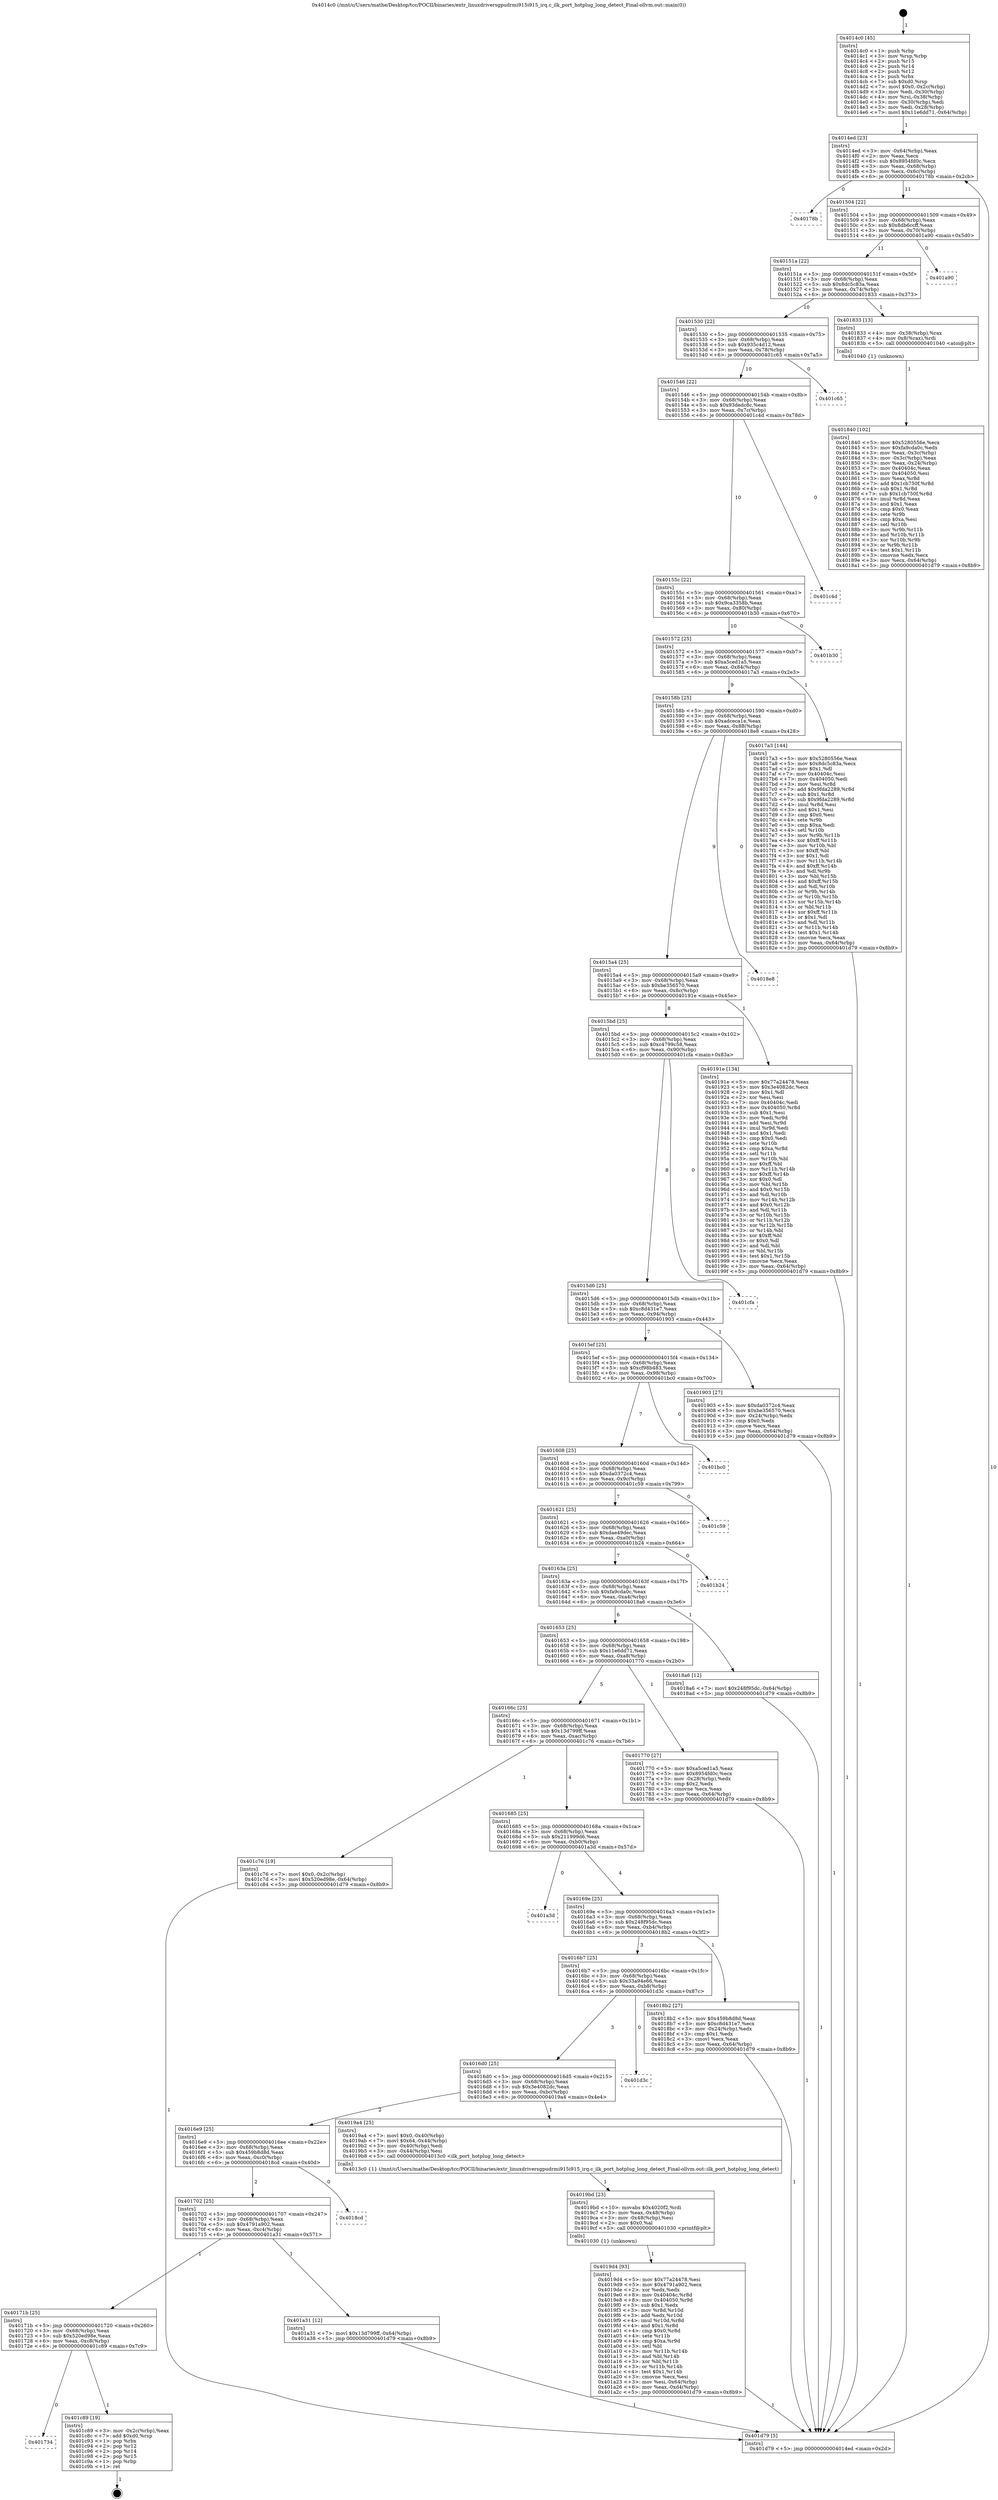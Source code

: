 digraph "0x4014c0" {
  label = "0x4014c0 (/mnt/c/Users/mathe/Desktop/tcc/POCII/binaries/extr_linuxdriversgpudrmi915i915_irq.c_ilk_port_hotplug_long_detect_Final-ollvm.out::main(0))"
  labelloc = "t"
  node[shape=record]

  Entry [label="",width=0.3,height=0.3,shape=circle,fillcolor=black,style=filled]
  "0x4014ed" [label="{
     0x4014ed [23]\l
     | [instrs]\l
     &nbsp;&nbsp;0x4014ed \<+3\>: mov -0x64(%rbp),%eax\l
     &nbsp;&nbsp;0x4014f0 \<+2\>: mov %eax,%ecx\l
     &nbsp;&nbsp;0x4014f2 \<+6\>: sub $0x8954fd0c,%ecx\l
     &nbsp;&nbsp;0x4014f8 \<+3\>: mov %eax,-0x68(%rbp)\l
     &nbsp;&nbsp;0x4014fb \<+3\>: mov %ecx,-0x6c(%rbp)\l
     &nbsp;&nbsp;0x4014fe \<+6\>: je 000000000040178b \<main+0x2cb\>\l
  }"]
  "0x40178b" [label="{
     0x40178b\l
  }", style=dashed]
  "0x401504" [label="{
     0x401504 [22]\l
     | [instrs]\l
     &nbsp;&nbsp;0x401504 \<+5\>: jmp 0000000000401509 \<main+0x49\>\l
     &nbsp;&nbsp;0x401509 \<+3\>: mov -0x68(%rbp),%eax\l
     &nbsp;&nbsp;0x40150c \<+5\>: sub $0x8db6ccff,%eax\l
     &nbsp;&nbsp;0x401511 \<+3\>: mov %eax,-0x70(%rbp)\l
     &nbsp;&nbsp;0x401514 \<+6\>: je 0000000000401a90 \<main+0x5d0\>\l
  }"]
  Exit [label="",width=0.3,height=0.3,shape=circle,fillcolor=black,style=filled,peripheries=2]
  "0x401a90" [label="{
     0x401a90\l
  }", style=dashed]
  "0x40151a" [label="{
     0x40151a [22]\l
     | [instrs]\l
     &nbsp;&nbsp;0x40151a \<+5\>: jmp 000000000040151f \<main+0x5f\>\l
     &nbsp;&nbsp;0x40151f \<+3\>: mov -0x68(%rbp),%eax\l
     &nbsp;&nbsp;0x401522 \<+5\>: sub $0x8dc5c83a,%eax\l
     &nbsp;&nbsp;0x401527 \<+3\>: mov %eax,-0x74(%rbp)\l
     &nbsp;&nbsp;0x40152a \<+6\>: je 0000000000401833 \<main+0x373\>\l
  }"]
  "0x401734" [label="{
     0x401734\l
  }", style=dashed]
  "0x401833" [label="{
     0x401833 [13]\l
     | [instrs]\l
     &nbsp;&nbsp;0x401833 \<+4\>: mov -0x38(%rbp),%rax\l
     &nbsp;&nbsp;0x401837 \<+4\>: mov 0x8(%rax),%rdi\l
     &nbsp;&nbsp;0x40183b \<+5\>: call 0000000000401040 \<atoi@plt\>\l
     | [calls]\l
     &nbsp;&nbsp;0x401040 \{1\} (unknown)\l
  }"]
  "0x401530" [label="{
     0x401530 [22]\l
     | [instrs]\l
     &nbsp;&nbsp;0x401530 \<+5\>: jmp 0000000000401535 \<main+0x75\>\l
     &nbsp;&nbsp;0x401535 \<+3\>: mov -0x68(%rbp),%eax\l
     &nbsp;&nbsp;0x401538 \<+5\>: sub $0x935c4d12,%eax\l
     &nbsp;&nbsp;0x40153d \<+3\>: mov %eax,-0x78(%rbp)\l
     &nbsp;&nbsp;0x401540 \<+6\>: je 0000000000401c65 \<main+0x7a5\>\l
  }"]
  "0x401c89" [label="{
     0x401c89 [19]\l
     | [instrs]\l
     &nbsp;&nbsp;0x401c89 \<+3\>: mov -0x2c(%rbp),%eax\l
     &nbsp;&nbsp;0x401c8c \<+7\>: add $0xd0,%rsp\l
     &nbsp;&nbsp;0x401c93 \<+1\>: pop %rbx\l
     &nbsp;&nbsp;0x401c94 \<+2\>: pop %r12\l
     &nbsp;&nbsp;0x401c96 \<+2\>: pop %r14\l
     &nbsp;&nbsp;0x401c98 \<+2\>: pop %r15\l
     &nbsp;&nbsp;0x401c9a \<+1\>: pop %rbp\l
     &nbsp;&nbsp;0x401c9b \<+1\>: ret\l
  }"]
  "0x401c65" [label="{
     0x401c65\l
  }", style=dashed]
  "0x401546" [label="{
     0x401546 [22]\l
     | [instrs]\l
     &nbsp;&nbsp;0x401546 \<+5\>: jmp 000000000040154b \<main+0x8b\>\l
     &nbsp;&nbsp;0x40154b \<+3\>: mov -0x68(%rbp),%eax\l
     &nbsp;&nbsp;0x40154e \<+5\>: sub $0x93dedc8c,%eax\l
     &nbsp;&nbsp;0x401553 \<+3\>: mov %eax,-0x7c(%rbp)\l
     &nbsp;&nbsp;0x401556 \<+6\>: je 0000000000401c4d \<main+0x78d\>\l
  }"]
  "0x40171b" [label="{
     0x40171b [25]\l
     | [instrs]\l
     &nbsp;&nbsp;0x40171b \<+5\>: jmp 0000000000401720 \<main+0x260\>\l
     &nbsp;&nbsp;0x401720 \<+3\>: mov -0x68(%rbp),%eax\l
     &nbsp;&nbsp;0x401723 \<+5\>: sub $0x520ed98e,%eax\l
     &nbsp;&nbsp;0x401728 \<+6\>: mov %eax,-0xc8(%rbp)\l
     &nbsp;&nbsp;0x40172e \<+6\>: je 0000000000401c89 \<main+0x7c9\>\l
  }"]
  "0x401c4d" [label="{
     0x401c4d\l
  }", style=dashed]
  "0x40155c" [label="{
     0x40155c [22]\l
     | [instrs]\l
     &nbsp;&nbsp;0x40155c \<+5\>: jmp 0000000000401561 \<main+0xa1\>\l
     &nbsp;&nbsp;0x401561 \<+3\>: mov -0x68(%rbp),%eax\l
     &nbsp;&nbsp;0x401564 \<+5\>: sub $0x9ca3358b,%eax\l
     &nbsp;&nbsp;0x401569 \<+3\>: mov %eax,-0x80(%rbp)\l
     &nbsp;&nbsp;0x40156c \<+6\>: je 0000000000401b30 \<main+0x670\>\l
  }"]
  "0x401a31" [label="{
     0x401a31 [12]\l
     | [instrs]\l
     &nbsp;&nbsp;0x401a31 \<+7\>: movl $0x13d799ff,-0x64(%rbp)\l
     &nbsp;&nbsp;0x401a38 \<+5\>: jmp 0000000000401d79 \<main+0x8b9\>\l
  }"]
  "0x401b30" [label="{
     0x401b30\l
  }", style=dashed]
  "0x401572" [label="{
     0x401572 [25]\l
     | [instrs]\l
     &nbsp;&nbsp;0x401572 \<+5\>: jmp 0000000000401577 \<main+0xb7\>\l
     &nbsp;&nbsp;0x401577 \<+3\>: mov -0x68(%rbp),%eax\l
     &nbsp;&nbsp;0x40157a \<+5\>: sub $0xa5ced1a5,%eax\l
     &nbsp;&nbsp;0x40157f \<+6\>: mov %eax,-0x84(%rbp)\l
     &nbsp;&nbsp;0x401585 \<+6\>: je 00000000004017a3 \<main+0x2e3\>\l
  }"]
  "0x401702" [label="{
     0x401702 [25]\l
     | [instrs]\l
     &nbsp;&nbsp;0x401702 \<+5\>: jmp 0000000000401707 \<main+0x247\>\l
     &nbsp;&nbsp;0x401707 \<+3\>: mov -0x68(%rbp),%eax\l
     &nbsp;&nbsp;0x40170a \<+5\>: sub $0x4791a902,%eax\l
     &nbsp;&nbsp;0x40170f \<+6\>: mov %eax,-0xc4(%rbp)\l
     &nbsp;&nbsp;0x401715 \<+6\>: je 0000000000401a31 \<main+0x571\>\l
  }"]
  "0x4017a3" [label="{
     0x4017a3 [144]\l
     | [instrs]\l
     &nbsp;&nbsp;0x4017a3 \<+5\>: mov $0x5280556e,%eax\l
     &nbsp;&nbsp;0x4017a8 \<+5\>: mov $0x8dc5c83a,%ecx\l
     &nbsp;&nbsp;0x4017ad \<+2\>: mov $0x1,%dl\l
     &nbsp;&nbsp;0x4017af \<+7\>: mov 0x40404c,%esi\l
     &nbsp;&nbsp;0x4017b6 \<+7\>: mov 0x404050,%edi\l
     &nbsp;&nbsp;0x4017bd \<+3\>: mov %esi,%r8d\l
     &nbsp;&nbsp;0x4017c0 \<+7\>: add $0x9fda2289,%r8d\l
     &nbsp;&nbsp;0x4017c7 \<+4\>: sub $0x1,%r8d\l
     &nbsp;&nbsp;0x4017cb \<+7\>: sub $0x9fda2289,%r8d\l
     &nbsp;&nbsp;0x4017d2 \<+4\>: imul %r8d,%esi\l
     &nbsp;&nbsp;0x4017d6 \<+3\>: and $0x1,%esi\l
     &nbsp;&nbsp;0x4017d9 \<+3\>: cmp $0x0,%esi\l
     &nbsp;&nbsp;0x4017dc \<+4\>: sete %r9b\l
     &nbsp;&nbsp;0x4017e0 \<+3\>: cmp $0xa,%edi\l
     &nbsp;&nbsp;0x4017e3 \<+4\>: setl %r10b\l
     &nbsp;&nbsp;0x4017e7 \<+3\>: mov %r9b,%r11b\l
     &nbsp;&nbsp;0x4017ea \<+4\>: xor $0xff,%r11b\l
     &nbsp;&nbsp;0x4017ee \<+3\>: mov %r10b,%bl\l
     &nbsp;&nbsp;0x4017f1 \<+3\>: xor $0xff,%bl\l
     &nbsp;&nbsp;0x4017f4 \<+3\>: xor $0x1,%dl\l
     &nbsp;&nbsp;0x4017f7 \<+3\>: mov %r11b,%r14b\l
     &nbsp;&nbsp;0x4017fa \<+4\>: and $0xff,%r14b\l
     &nbsp;&nbsp;0x4017fe \<+3\>: and %dl,%r9b\l
     &nbsp;&nbsp;0x401801 \<+3\>: mov %bl,%r15b\l
     &nbsp;&nbsp;0x401804 \<+4\>: and $0xff,%r15b\l
     &nbsp;&nbsp;0x401808 \<+3\>: and %dl,%r10b\l
     &nbsp;&nbsp;0x40180b \<+3\>: or %r9b,%r14b\l
     &nbsp;&nbsp;0x40180e \<+3\>: or %r10b,%r15b\l
     &nbsp;&nbsp;0x401811 \<+3\>: xor %r15b,%r14b\l
     &nbsp;&nbsp;0x401814 \<+3\>: or %bl,%r11b\l
     &nbsp;&nbsp;0x401817 \<+4\>: xor $0xff,%r11b\l
     &nbsp;&nbsp;0x40181b \<+3\>: or $0x1,%dl\l
     &nbsp;&nbsp;0x40181e \<+3\>: and %dl,%r11b\l
     &nbsp;&nbsp;0x401821 \<+3\>: or %r11b,%r14b\l
     &nbsp;&nbsp;0x401824 \<+4\>: test $0x1,%r14b\l
     &nbsp;&nbsp;0x401828 \<+3\>: cmovne %ecx,%eax\l
     &nbsp;&nbsp;0x40182b \<+3\>: mov %eax,-0x64(%rbp)\l
     &nbsp;&nbsp;0x40182e \<+5\>: jmp 0000000000401d79 \<main+0x8b9\>\l
  }"]
  "0x40158b" [label="{
     0x40158b [25]\l
     | [instrs]\l
     &nbsp;&nbsp;0x40158b \<+5\>: jmp 0000000000401590 \<main+0xd0\>\l
     &nbsp;&nbsp;0x401590 \<+3\>: mov -0x68(%rbp),%eax\l
     &nbsp;&nbsp;0x401593 \<+5\>: sub $0xadceca1e,%eax\l
     &nbsp;&nbsp;0x401598 \<+6\>: mov %eax,-0x88(%rbp)\l
     &nbsp;&nbsp;0x40159e \<+6\>: je 00000000004018e8 \<main+0x428\>\l
  }"]
  "0x4018cd" [label="{
     0x4018cd\l
  }", style=dashed]
  "0x4018e8" [label="{
     0x4018e8\l
  }", style=dashed]
  "0x4015a4" [label="{
     0x4015a4 [25]\l
     | [instrs]\l
     &nbsp;&nbsp;0x4015a4 \<+5\>: jmp 00000000004015a9 \<main+0xe9\>\l
     &nbsp;&nbsp;0x4015a9 \<+3\>: mov -0x68(%rbp),%eax\l
     &nbsp;&nbsp;0x4015ac \<+5\>: sub $0xbe356570,%eax\l
     &nbsp;&nbsp;0x4015b1 \<+6\>: mov %eax,-0x8c(%rbp)\l
     &nbsp;&nbsp;0x4015b7 \<+6\>: je 000000000040191e \<main+0x45e\>\l
  }"]
  "0x4019d4" [label="{
     0x4019d4 [93]\l
     | [instrs]\l
     &nbsp;&nbsp;0x4019d4 \<+5\>: mov $0x77a24478,%esi\l
     &nbsp;&nbsp;0x4019d9 \<+5\>: mov $0x4791a902,%ecx\l
     &nbsp;&nbsp;0x4019de \<+2\>: xor %edx,%edx\l
     &nbsp;&nbsp;0x4019e0 \<+8\>: mov 0x40404c,%r8d\l
     &nbsp;&nbsp;0x4019e8 \<+8\>: mov 0x404050,%r9d\l
     &nbsp;&nbsp;0x4019f0 \<+3\>: sub $0x1,%edx\l
     &nbsp;&nbsp;0x4019f3 \<+3\>: mov %r8d,%r10d\l
     &nbsp;&nbsp;0x4019f6 \<+3\>: add %edx,%r10d\l
     &nbsp;&nbsp;0x4019f9 \<+4\>: imul %r10d,%r8d\l
     &nbsp;&nbsp;0x4019fd \<+4\>: and $0x1,%r8d\l
     &nbsp;&nbsp;0x401a01 \<+4\>: cmp $0x0,%r8d\l
     &nbsp;&nbsp;0x401a05 \<+4\>: sete %r11b\l
     &nbsp;&nbsp;0x401a09 \<+4\>: cmp $0xa,%r9d\l
     &nbsp;&nbsp;0x401a0d \<+3\>: setl %bl\l
     &nbsp;&nbsp;0x401a10 \<+3\>: mov %r11b,%r14b\l
     &nbsp;&nbsp;0x401a13 \<+3\>: and %bl,%r14b\l
     &nbsp;&nbsp;0x401a16 \<+3\>: xor %bl,%r11b\l
     &nbsp;&nbsp;0x401a19 \<+3\>: or %r11b,%r14b\l
     &nbsp;&nbsp;0x401a1c \<+4\>: test $0x1,%r14b\l
     &nbsp;&nbsp;0x401a20 \<+3\>: cmovne %ecx,%esi\l
     &nbsp;&nbsp;0x401a23 \<+3\>: mov %esi,-0x64(%rbp)\l
     &nbsp;&nbsp;0x401a26 \<+6\>: mov %eax,-0xd4(%rbp)\l
     &nbsp;&nbsp;0x401a2c \<+5\>: jmp 0000000000401d79 \<main+0x8b9\>\l
  }"]
  "0x40191e" [label="{
     0x40191e [134]\l
     | [instrs]\l
     &nbsp;&nbsp;0x40191e \<+5\>: mov $0x77a24478,%eax\l
     &nbsp;&nbsp;0x401923 \<+5\>: mov $0x3e4082dc,%ecx\l
     &nbsp;&nbsp;0x401928 \<+2\>: mov $0x1,%dl\l
     &nbsp;&nbsp;0x40192a \<+2\>: xor %esi,%esi\l
     &nbsp;&nbsp;0x40192c \<+7\>: mov 0x40404c,%edi\l
     &nbsp;&nbsp;0x401933 \<+8\>: mov 0x404050,%r8d\l
     &nbsp;&nbsp;0x40193b \<+3\>: sub $0x1,%esi\l
     &nbsp;&nbsp;0x40193e \<+3\>: mov %edi,%r9d\l
     &nbsp;&nbsp;0x401941 \<+3\>: add %esi,%r9d\l
     &nbsp;&nbsp;0x401944 \<+4\>: imul %r9d,%edi\l
     &nbsp;&nbsp;0x401948 \<+3\>: and $0x1,%edi\l
     &nbsp;&nbsp;0x40194b \<+3\>: cmp $0x0,%edi\l
     &nbsp;&nbsp;0x40194e \<+4\>: sete %r10b\l
     &nbsp;&nbsp;0x401952 \<+4\>: cmp $0xa,%r8d\l
     &nbsp;&nbsp;0x401956 \<+4\>: setl %r11b\l
     &nbsp;&nbsp;0x40195a \<+3\>: mov %r10b,%bl\l
     &nbsp;&nbsp;0x40195d \<+3\>: xor $0xff,%bl\l
     &nbsp;&nbsp;0x401960 \<+3\>: mov %r11b,%r14b\l
     &nbsp;&nbsp;0x401963 \<+4\>: xor $0xff,%r14b\l
     &nbsp;&nbsp;0x401967 \<+3\>: xor $0x0,%dl\l
     &nbsp;&nbsp;0x40196a \<+3\>: mov %bl,%r15b\l
     &nbsp;&nbsp;0x40196d \<+4\>: and $0x0,%r15b\l
     &nbsp;&nbsp;0x401971 \<+3\>: and %dl,%r10b\l
     &nbsp;&nbsp;0x401974 \<+3\>: mov %r14b,%r12b\l
     &nbsp;&nbsp;0x401977 \<+4\>: and $0x0,%r12b\l
     &nbsp;&nbsp;0x40197b \<+3\>: and %dl,%r11b\l
     &nbsp;&nbsp;0x40197e \<+3\>: or %r10b,%r15b\l
     &nbsp;&nbsp;0x401981 \<+3\>: or %r11b,%r12b\l
     &nbsp;&nbsp;0x401984 \<+3\>: xor %r12b,%r15b\l
     &nbsp;&nbsp;0x401987 \<+3\>: or %r14b,%bl\l
     &nbsp;&nbsp;0x40198a \<+3\>: xor $0xff,%bl\l
     &nbsp;&nbsp;0x40198d \<+3\>: or $0x0,%dl\l
     &nbsp;&nbsp;0x401990 \<+2\>: and %dl,%bl\l
     &nbsp;&nbsp;0x401992 \<+3\>: or %bl,%r15b\l
     &nbsp;&nbsp;0x401995 \<+4\>: test $0x1,%r15b\l
     &nbsp;&nbsp;0x401999 \<+3\>: cmovne %ecx,%eax\l
     &nbsp;&nbsp;0x40199c \<+3\>: mov %eax,-0x64(%rbp)\l
     &nbsp;&nbsp;0x40199f \<+5\>: jmp 0000000000401d79 \<main+0x8b9\>\l
  }"]
  "0x4015bd" [label="{
     0x4015bd [25]\l
     | [instrs]\l
     &nbsp;&nbsp;0x4015bd \<+5\>: jmp 00000000004015c2 \<main+0x102\>\l
     &nbsp;&nbsp;0x4015c2 \<+3\>: mov -0x68(%rbp),%eax\l
     &nbsp;&nbsp;0x4015c5 \<+5\>: sub $0xc4799c58,%eax\l
     &nbsp;&nbsp;0x4015ca \<+6\>: mov %eax,-0x90(%rbp)\l
     &nbsp;&nbsp;0x4015d0 \<+6\>: je 0000000000401cfa \<main+0x83a\>\l
  }"]
  "0x4019bd" [label="{
     0x4019bd [23]\l
     | [instrs]\l
     &nbsp;&nbsp;0x4019bd \<+10\>: movabs $0x4020f2,%rdi\l
     &nbsp;&nbsp;0x4019c7 \<+3\>: mov %eax,-0x48(%rbp)\l
     &nbsp;&nbsp;0x4019ca \<+3\>: mov -0x48(%rbp),%esi\l
     &nbsp;&nbsp;0x4019cd \<+2\>: mov $0x0,%al\l
     &nbsp;&nbsp;0x4019cf \<+5\>: call 0000000000401030 \<printf@plt\>\l
     | [calls]\l
     &nbsp;&nbsp;0x401030 \{1\} (unknown)\l
  }"]
  "0x401cfa" [label="{
     0x401cfa\l
  }", style=dashed]
  "0x4015d6" [label="{
     0x4015d6 [25]\l
     | [instrs]\l
     &nbsp;&nbsp;0x4015d6 \<+5\>: jmp 00000000004015db \<main+0x11b\>\l
     &nbsp;&nbsp;0x4015db \<+3\>: mov -0x68(%rbp),%eax\l
     &nbsp;&nbsp;0x4015de \<+5\>: sub $0xc8d431e7,%eax\l
     &nbsp;&nbsp;0x4015e3 \<+6\>: mov %eax,-0x94(%rbp)\l
     &nbsp;&nbsp;0x4015e9 \<+6\>: je 0000000000401903 \<main+0x443\>\l
  }"]
  "0x4016e9" [label="{
     0x4016e9 [25]\l
     | [instrs]\l
     &nbsp;&nbsp;0x4016e9 \<+5\>: jmp 00000000004016ee \<main+0x22e\>\l
     &nbsp;&nbsp;0x4016ee \<+3\>: mov -0x68(%rbp),%eax\l
     &nbsp;&nbsp;0x4016f1 \<+5\>: sub $0x459b8d8d,%eax\l
     &nbsp;&nbsp;0x4016f6 \<+6\>: mov %eax,-0xc0(%rbp)\l
     &nbsp;&nbsp;0x4016fc \<+6\>: je 00000000004018cd \<main+0x40d\>\l
  }"]
  "0x401903" [label="{
     0x401903 [27]\l
     | [instrs]\l
     &nbsp;&nbsp;0x401903 \<+5\>: mov $0xda0372c4,%eax\l
     &nbsp;&nbsp;0x401908 \<+5\>: mov $0xbe356570,%ecx\l
     &nbsp;&nbsp;0x40190d \<+3\>: mov -0x24(%rbp),%edx\l
     &nbsp;&nbsp;0x401910 \<+3\>: cmp $0x0,%edx\l
     &nbsp;&nbsp;0x401913 \<+3\>: cmove %ecx,%eax\l
     &nbsp;&nbsp;0x401916 \<+3\>: mov %eax,-0x64(%rbp)\l
     &nbsp;&nbsp;0x401919 \<+5\>: jmp 0000000000401d79 \<main+0x8b9\>\l
  }"]
  "0x4015ef" [label="{
     0x4015ef [25]\l
     | [instrs]\l
     &nbsp;&nbsp;0x4015ef \<+5\>: jmp 00000000004015f4 \<main+0x134\>\l
     &nbsp;&nbsp;0x4015f4 \<+3\>: mov -0x68(%rbp),%eax\l
     &nbsp;&nbsp;0x4015f7 \<+5\>: sub $0xcf98b483,%eax\l
     &nbsp;&nbsp;0x4015fc \<+6\>: mov %eax,-0x98(%rbp)\l
     &nbsp;&nbsp;0x401602 \<+6\>: je 0000000000401bc0 \<main+0x700\>\l
  }"]
  "0x4019a4" [label="{
     0x4019a4 [25]\l
     | [instrs]\l
     &nbsp;&nbsp;0x4019a4 \<+7\>: movl $0x0,-0x40(%rbp)\l
     &nbsp;&nbsp;0x4019ab \<+7\>: movl $0x64,-0x44(%rbp)\l
     &nbsp;&nbsp;0x4019b2 \<+3\>: mov -0x40(%rbp),%edi\l
     &nbsp;&nbsp;0x4019b5 \<+3\>: mov -0x44(%rbp),%esi\l
     &nbsp;&nbsp;0x4019b8 \<+5\>: call 00000000004013c0 \<ilk_port_hotplug_long_detect\>\l
     | [calls]\l
     &nbsp;&nbsp;0x4013c0 \{1\} (/mnt/c/Users/mathe/Desktop/tcc/POCII/binaries/extr_linuxdriversgpudrmi915i915_irq.c_ilk_port_hotplug_long_detect_Final-ollvm.out::ilk_port_hotplug_long_detect)\l
  }"]
  "0x401bc0" [label="{
     0x401bc0\l
  }", style=dashed]
  "0x401608" [label="{
     0x401608 [25]\l
     | [instrs]\l
     &nbsp;&nbsp;0x401608 \<+5\>: jmp 000000000040160d \<main+0x14d\>\l
     &nbsp;&nbsp;0x40160d \<+3\>: mov -0x68(%rbp),%eax\l
     &nbsp;&nbsp;0x401610 \<+5\>: sub $0xda0372c4,%eax\l
     &nbsp;&nbsp;0x401615 \<+6\>: mov %eax,-0x9c(%rbp)\l
     &nbsp;&nbsp;0x40161b \<+6\>: je 0000000000401c59 \<main+0x799\>\l
  }"]
  "0x4016d0" [label="{
     0x4016d0 [25]\l
     | [instrs]\l
     &nbsp;&nbsp;0x4016d0 \<+5\>: jmp 00000000004016d5 \<main+0x215\>\l
     &nbsp;&nbsp;0x4016d5 \<+3\>: mov -0x68(%rbp),%eax\l
     &nbsp;&nbsp;0x4016d8 \<+5\>: sub $0x3e4082dc,%eax\l
     &nbsp;&nbsp;0x4016dd \<+6\>: mov %eax,-0xbc(%rbp)\l
     &nbsp;&nbsp;0x4016e3 \<+6\>: je 00000000004019a4 \<main+0x4e4\>\l
  }"]
  "0x401c59" [label="{
     0x401c59\l
  }", style=dashed]
  "0x401621" [label="{
     0x401621 [25]\l
     | [instrs]\l
     &nbsp;&nbsp;0x401621 \<+5\>: jmp 0000000000401626 \<main+0x166\>\l
     &nbsp;&nbsp;0x401626 \<+3\>: mov -0x68(%rbp),%eax\l
     &nbsp;&nbsp;0x401629 \<+5\>: sub $0xdae49dec,%eax\l
     &nbsp;&nbsp;0x40162e \<+6\>: mov %eax,-0xa0(%rbp)\l
     &nbsp;&nbsp;0x401634 \<+6\>: je 0000000000401b24 \<main+0x664\>\l
  }"]
  "0x401d3c" [label="{
     0x401d3c\l
  }", style=dashed]
  "0x401b24" [label="{
     0x401b24\l
  }", style=dashed]
  "0x40163a" [label="{
     0x40163a [25]\l
     | [instrs]\l
     &nbsp;&nbsp;0x40163a \<+5\>: jmp 000000000040163f \<main+0x17f\>\l
     &nbsp;&nbsp;0x40163f \<+3\>: mov -0x68(%rbp),%eax\l
     &nbsp;&nbsp;0x401642 \<+5\>: sub $0xfa9cda0c,%eax\l
     &nbsp;&nbsp;0x401647 \<+6\>: mov %eax,-0xa4(%rbp)\l
     &nbsp;&nbsp;0x40164d \<+6\>: je 00000000004018a6 \<main+0x3e6\>\l
  }"]
  "0x4016b7" [label="{
     0x4016b7 [25]\l
     | [instrs]\l
     &nbsp;&nbsp;0x4016b7 \<+5\>: jmp 00000000004016bc \<main+0x1fc\>\l
     &nbsp;&nbsp;0x4016bc \<+3\>: mov -0x68(%rbp),%eax\l
     &nbsp;&nbsp;0x4016bf \<+5\>: sub $0x33a94e66,%eax\l
     &nbsp;&nbsp;0x4016c4 \<+6\>: mov %eax,-0xb8(%rbp)\l
     &nbsp;&nbsp;0x4016ca \<+6\>: je 0000000000401d3c \<main+0x87c\>\l
  }"]
  "0x4018a6" [label="{
     0x4018a6 [12]\l
     | [instrs]\l
     &nbsp;&nbsp;0x4018a6 \<+7\>: movl $0x248f95dc,-0x64(%rbp)\l
     &nbsp;&nbsp;0x4018ad \<+5\>: jmp 0000000000401d79 \<main+0x8b9\>\l
  }"]
  "0x401653" [label="{
     0x401653 [25]\l
     | [instrs]\l
     &nbsp;&nbsp;0x401653 \<+5\>: jmp 0000000000401658 \<main+0x198\>\l
     &nbsp;&nbsp;0x401658 \<+3\>: mov -0x68(%rbp),%eax\l
     &nbsp;&nbsp;0x40165b \<+5\>: sub $0x11e6dd71,%eax\l
     &nbsp;&nbsp;0x401660 \<+6\>: mov %eax,-0xa8(%rbp)\l
     &nbsp;&nbsp;0x401666 \<+6\>: je 0000000000401770 \<main+0x2b0\>\l
  }"]
  "0x4018b2" [label="{
     0x4018b2 [27]\l
     | [instrs]\l
     &nbsp;&nbsp;0x4018b2 \<+5\>: mov $0x459b8d8d,%eax\l
     &nbsp;&nbsp;0x4018b7 \<+5\>: mov $0xc8d431e7,%ecx\l
     &nbsp;&nbsp;0x4018bc \<+3\>: mov -0x24(%rbp),%edx\l
     &nbsp;&nbsp;0x4018bf \<+3\>: cmp $0x1,%edx\l
     &nbsp;&nbsp;0x4018c2 \<+3\>: cmovl %ecx,%eax\l
     &nbsp;&nbsp;0x4018c5 \<+3\>: mov %eax,-0x64(%rbp)\l
     &nbsp;&nbsp;0x4018c8 \<+5\>: jmp 0000000000401d79 \<main+0x8b9\>\l
  }"]
  "0x401770" [label="{
     0x401770 [27]\l
     | [instrs]\l
     &nbsp;&nbsp;0x401770 \<+5\>: mov $0xa5ced1a5,%eax\l
     &nbsp;&nbsp;0x401775 \<+5\>: mov $0x8954fd0c,%ecx\l
     &nbsp;&nbsp;0x40177a \<+3\>: mov -0x28(%rbp),%edx\l
     &nbsp;&nbsp;0x40177d \<+3\>: cmp $0x2,%edx\l
     &nbsp;&nbsp;0x401780 \<+3\>: cmovne %ecx,%eax\l
     &nbsp;&nbsp;0x401783 \<+3\>: mov %eax,-0x64(%rbp)\l
     &nbsp;&nbsp;0x401786 \<+5\>: jmp 0000000000401d79 \<main+0x8b9\>\l
  }"]
  "0x40166c" [label="{
     0x40166c [25]\l
     | [instrs]\l
     &nbsp;&nbsp;0x40166c \<+5\>: jmp 0000000000401671 \<main+0x1b1\>\l
     &nbsp;&nbsp;0x401671 \<+3\>: mov -0x68(%rbp),%eax\l
     &nbsp;&nbsp;0x401674 \<+5\>: sub $0x13d799ff,%eax\l
     &nbsp;&nbsp;0x401679 \<+6\>: mov %eax,-0xac(%rbp)\l
     &nbsp;&nbsp;0x40167f \<+6\>: je 0000000000401c76 \<main+0x7b6\>\l
  }"]
  "0x401d79" [label="{
     0x401d79 [5]\l
     | [instrs]\l
     &nbsp;&nbsp;0x401d79 \<+5\>: jmp 00000000004014ed \<main+0x2d\>\l
  }"]
  "0x4014c0" [label="{
     0x4014c0 [45]\l
     | [instrs]\l
     &nbsp;&nbsp;0x4014c0 \<+1\>: push %rbp\l
     &nbsp;&nbsp;0x4014c1 \<+3\>: mov %rsp,%rbp\l
     &nbsp;&nbsp;0x4014c4 \<+2\>: push %r15\l
     &nbsp;&nbsp;0x4014c6 \<+2\>: push %r14\l
     &nbsp;&nbsp;0x4014c8 \<+2\>: push %r12\l
     &nbsp;&nbsp;0x4014ca \<+1\>: push %rbx\l
     &nbsp;&nbsp;0x4014cb \<+7\>: sub $0xd0,%rsp\l
     &nbsp;&nbsp;0x4014d2 \<+7\>: movl $0x0,-0x2c(%rbp)\l
     &nbsp;&nbsp;0x4014d9 \<+3\>: mov %edi,-0x30(%rbp)\l
     &nbsp;&nbsp;0x4014dc \<+4\>: mov %rsi,-0x38(%rbp)\l
     &nbsp;&nbsp;0x4014e0 \<+3\>: mov -0x30(%rbp),%edi\l
     &nbsp;&nbsp;0x4014e3 \<+3\>: mov %edi,-0x28(%rbp)\l
     &nbsp;&nbsp;0x4014e6 \<+7\>: movl $0x11e6dd71,-0x64(%rbp)\l
  }"]
  "0x401840" [label="{
     0x401840 [102]\l
     | [instrs]\l
     &nbsp;&nbsp;0x401840 \<+5\>: mov $0x5280556e,%ecx\l
     &nbsp;&nbsp;0x401845 \<+5\>: mov $0xfa9cda0c,%edx\l
     &nbsp;&nbsp;0x40184a \<+3\>: mov %eax,-0x3c(%rbp)\l
     &nbsp;&nbsp;0x40184d \<+3\>: mov -0x3c(%rbp),%eax\l
     &nbsp;&nbsp;0x401850 \<+3\>: mov %eax,-0x24(%rbp)\l
     &nbsp;&nbsp;0x401853 \<+7\>: mov 0x40404c,%eax\l
     &nbsp;&nbsp;0x40185a \<+7\>: mov 0x404050,%esi\l
     &nbsp;&nbsp;0x401861 \<+3\>: mov %eax,%r8d\l
     &nbsp;&nbsp;0x401864 \<+7\>: add $0x1cb750f,%r8d\l
     &nbsp;&nbsp;0x40186b \<+4\>: sub $0x1,%r8d\l
     &nbsp;&nbsp;0x40186f \<+7\>: sub $0x1cb750f,%r8d\l
     &nbsp;&nbsp;0x401876 \<+4\>: imul %r8d,%eax\l
     &nbsp;&nbsp;0x40187a \<+3\>: and $0x1,%eax\l
     &nbsp;&nbsp;0x40187d \<+3\>: cmp $0x0,%eax\l
     &nbsp;&nbsp;0x401880 \<+4\>: sete %r9b\l
     &nbsp;&nbsp;0x401884 \<+3\>: cmp $0xa,%esi\l
     &nbsp;&nbsp;0x401887 \<+4\>: setl %r10b\l
     &nbsp;&nbsp;0x40188b \<+3\>: mov %r9b,%r11b\l
     &nbsp;&nbsp;0x40188e \<+3\>: and %r10b,%r11b\l
     &nbsp;&nbsp;0x401891 \<+3\>: xor %r10b,%r9b\l
     &nbsp;&nbsp;0x401894 \<+3\>: or %r9b,%r11b\l
     &nbsp;&nbsp;0x401897 \<+4\>: test $0x1,%r11b\l
     &nbsp;&nbsp;0x40189b \<+3\>: cmovne %edx,%ecx\l
     &nbsp;&nbsp;0x40189e \<+3\>: mov %ecx,-0x64(%rbp)\l
     &nbsp;&nbsp;0x4018a1 \<+5\>: jmp 0000000000401d79 \<main+0x8b9\>\l
  }"]
  "0x40169e" [label="{
     0x40169e [25]\l
     | [instrs]\l
     &nbsp;&nbsp;0x40169e \<+5\>: jmp 00000000004016a3 \<main+0x1e3\>\l
     &nbsp;&nbsp;0x4016a3 \<+3\>: mov -0x68(%rbp),%eax\l
     &nbsp;&nbsp;0x4016a6 \<+5\>: sub $0x248f95dc,%eax\l
     &nbsp;&nbsp;0x4016ab \<+6\>: mov %eax,-0xb4(%rbp)\l
     &nbsp;&nbsp;0x4016b1 \<+6\>: je 00000000004018b2 \<main+0x3f2\>\l
  }"]
  "0x401c76" [label="{
     0x401c76 [19]\l
     | [instrs]\l
     &nbsp;&nbsp;0x401c76 \<+7\>: movl $0x0,-0x2c(%rbp)\l
     &nbsp;&nbsp;0x401c7d \<+7\>: movl $0x520ed98e,-0x64(%rbp)\l
     &nbsp;&nbsp;0x401c84 \<+5\>: jmp 0000000000401d79 \<main+0x8b9\>\l
  }"]
  "0x401685" [label="{
     0x401685 [25]\l
     | [instrs]\l
     &nbsp;&nbsp;0x401685 \<+5\>: jmp 000000000040168a \<main+0x1ca\>\l
     &nbsp;&nbsp;0x40168a \<+3\>: mov -0x68(%rbp),%eax\l
     &nbsp;&nbsp;0x40168d \<+5\>: sub $0x211999d6,%eax\l
     &nbsp;&nbsp;0x401692 \<+6\>: mov %eax,-0xb0(%rbp)\l
     &nbsp;&nbsp;0x401698 \<+6\>: je 0000000000401a3d \<main+0x57d\>\l
  }"]
  "0x401a3d" [label="{
     0x401a3d\l
  }", style=dashed]
  Entry -> "0x4014c0" [label=" 1"]
  "0x4014ed" -> "0x40178b" [label=" 0"]
  "0x4014ed" -> "0x401504" [label=" 11"]
  "0x401c89" -> Exit [label=" 1"]
  "0x401504" -> "0x401a90" [label=" 0"]
  "0x401504" -> "0x40151a" [label=" 11"]
  "0x40171b" -> "0x401734" [label=" 0"]
  "0x40151a" -> "0x401833" [label=" 1"]
  "0x40151a" -> "0x401530" [label=" 10"]
  "0x40171b" -> "0x401c89" [label=" 1"]
  "0x401530" -> "0x401c65" [label=" 0"]
  "0x401530" -> "0x401546" [label=" 10"]
  "0x401c76" -> "0x401d79" [label=" 1"]
  "0x401546" -> "0x401c4d" [label=" 0"]
  "0x401546" -> "0x40155c" [label=" 10"]
  "0x401a31" -> "0x401d79" [label=" 1"]
  "0x40155c" -> "0x401b30" [label=" 0"]
  "0x40155c" -> "0x401572" [label=" 10"]
  "0x401702" -> "0x40171b" [label=" 1"]
  "0x401572" -> "0x4017a3" [label=" 1"]
  "0x401572" -> "0x40158b" [label=" 9"]
  "0x401702" -> "0x401a31" [label=" 1"]
  "0x40158b" -> "0x4018e8" [label=" 0"]
  "0x40158b" -> "0x4015a4" [label=" 9"]
  "0x4016e9" -> "0x401702" [label=" 2"]
  "0x4015a4" -> "0x40191e" [label=" 1"]
  "0x4015a4" -> "0x4015bd" [label=" 8"]
  "0x4016e9" -> "0x4018cd" [label=" 0"]
  "0x4015bd" -> "0x401cfa" [label=" 0"]
  "0x4015bd" -> "0x4015d6" [label=" 8"]
  "0x4019d4" -> "0x401d79" [label=" 1"]
  "0x4015d6" -> "0x401903" [label=" 1"]
  "0x4015d6" -> "0x4015ef" [label=" 7"]
  "0x4019bd" -> "0x4019d4" [label=" 1"]
  "0x4015ef" -> "0x401bc0" [label=" 0"]
  "0x4015ef" -> "0x401608" [label=" 7"]
  "0x4019a4" -> "0x4019bd" [label=" 1"]
  "0x401608" -> "0x401c59" [label=" 0"]
  "0x401608" -> "0x401621" [label=" 7"]
  "0x4016d0" -> "0x4019a4" [label=" 1"]
  "0x401621" -> "0x401b24" [label=" 0"]
  "0x401621" -> "0x40163a" [label=" 7"]
  "0x4016d0" -> "0x4016e9" [label=" 2"]
  "0x40163a" -> "0x4018a6" [label=" 1"]
  "0x40163a" -> "0x401653" [label=" 6"]
  "0x4016b7" -> "0x401d3c" [label=" 0"]
  "0x401653" -> "0x401770" [label=" 1"]
  "0x401653" -> "0x40166c" [label=" 5"]
  "0x401770" -> "0x401d79" [label=" 1"]
  "0x4014c0" -> "0x4014ed" [label=" 1"]
  "0x401d79" -> "0x4014ed" [label=" 10"]
  "0x4017a3" -> "0x401d79" [label=" 1"]
  "0x401833" -> "0x401840" [label=" 1"]
  "0x401840" -> "0x401d79" [label=" 1"]
  "0x4018a6" -> "0x401d79" [label=" 1"]
  "0x4016b7" -> "0x4016d0" [label=" 3"]
  "0x40166c" -> "0x401c76" [label=" 1"]
  "0x40166c" -> "0x401685" [label=" 4"]
  "0x401903" -> "0x401d79" [label=" 1"]
  "0x401685" -> "0x401a3d" [label=" 0"]
  "0x401685" -> "0x40169e" [label=" 4"]
  "0x40191e" -> "0x401d79" [label=" 1"]
  "0x40169e" -> "0x4018b2" [label=" 1"]
  "0x40169e" -> "0x4016b7" [label=" 3"]
  "0x4018b2" -> "0x401d79" [label=" 1"]
}
